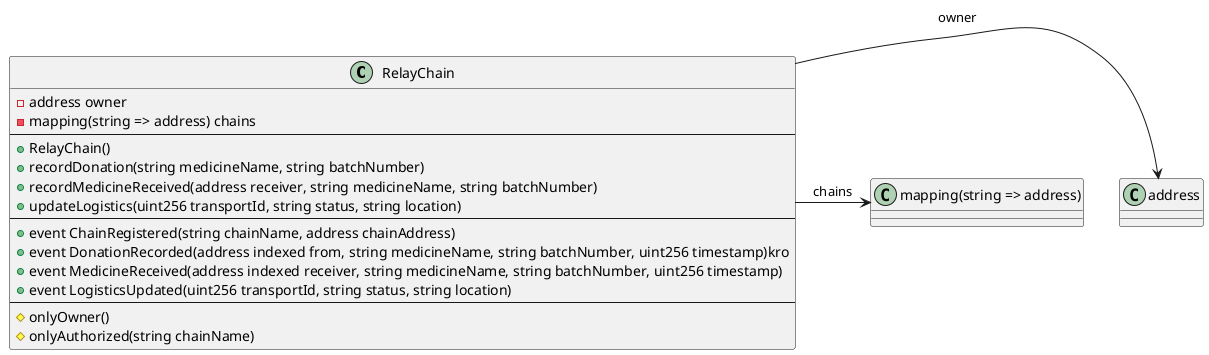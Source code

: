 @startuml
class RelayChain {
  - address owner
  - mapping(string => address) chains
  --
  + RelayChain()
  + recordDonation(string medicineName, string batchNumber)
  + recordMedicineReceived(address receiver, string medicineName, string batchNumber)
  + updateLogistics(uint256 transportId, string status, string location)
  --
  + event ChainRegistered(string chainName, address chainAddress)
  + event DonationRecorded(address indexed from, string medicineName, string batchNumber, uint256 timestamp)kro
  + event MedicineReceived(address indexed receiver, string medicineName, string batchNumber, uint256 timestamp)
  + event LogisticsUpdated(uint256 transportId, string status, string location)
  --
  # onlyOwner()
  # onlyAuthorized(string chainName)
}

RelayChain -> address : owner
RelayChain -> "mapping(string => address)" : chains
@enduml
